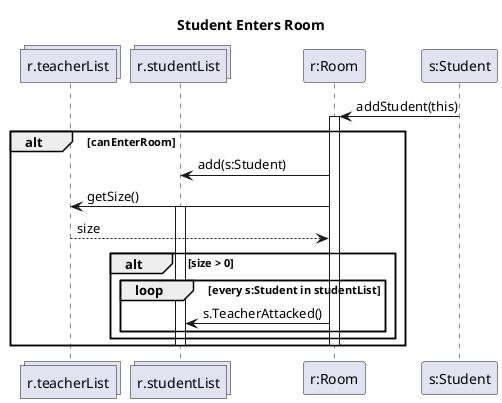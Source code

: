 @startuml 
title Student Enters Room
collections "r.teacherList" as tl
collections "r.studentList" as sl
participant "r:Room" as Room
participant "s:Student" as Student

Student -> Room : addStudent(this)
alt canEnterRoom

    activate Room
        Room -> sl : add(s:Student)
            Room -> tl : getSize()
            activate sl
                tl --> Room : size

            alt size > 0
                loop every s:Student in studentList
                    Room -> sl : s.TeacherAttacked()
                end
            end
            deactivate sl
    deactivate Room
end
@enduml